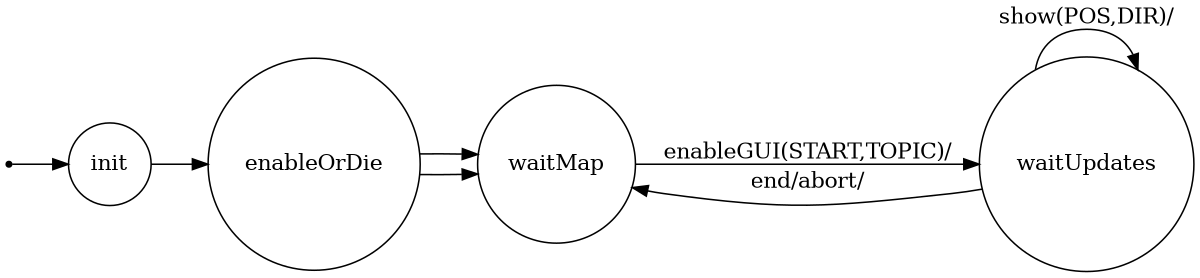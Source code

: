 /*
*
* A GraphViz DOT FSM description 
* Please use a GraphViz visualizer (like http://www.webgraphviz.com)
* 
* Generated by AM,NC,RM
*  
*/
 
digraph finite_state_machine {
  	rankdir=LR;
  	size="8,5"
  	node [shape = point]; iniziale;
  	node [shape = doublecircle]; 
  	node [shape = circle];
  	iniziale -> init [label = ""];
  	
  	
  	init -> enableOrDie [ label = ""];
  	
  	enableOrDie -> waitMap [ label = ""];
  	enableOrDie -> waitMap [ label = ""];
  	
  	waitMap -> waitUpdates [ label = "enableGUI(START,TOPIC)/"];
  	
  	waitUpdates -> waitUpdates [ label = "show(POS,DIR)/"];
  	waitUpdates -> waitMap [ label = "end/abort/"];
}